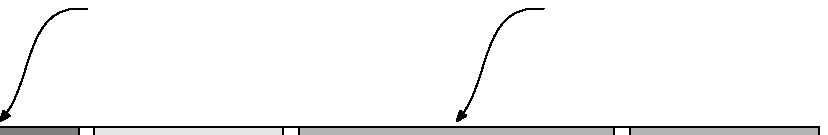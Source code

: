 % Show the basic layout of an ELF file.
%
% Copyright (c) 2006-2009 Joseph Koshy.  All rights reserved.
%
% Redistribution and use in source and binary forms, with or without
% modification, are permitted provided that the following conditions
% are met:
% 1. Redistributions of source code must retain the above copyright
%    notice, this list of conditions and the following disclaimer.
% 2. Redistributions in binary form must reproduce the above copyright
%    notice, this list of conditions and the following disclaimer in the
%    documentation and/or other materials provided with the distribution.
%
% This software is provided by Joseph Koshy ``as is'' and
% any express or implied warranties, including, but not limited to, the
% implied warranties of merchantability and fitness for a particular purpose
% are disclaimed.  in no event shall Joseph Koshy be liable
% for any direct, indirect, incidental, special, exemplary, or consequential
% damages (including, but not limited to, procurement of substitute goods
% or services; loss of use, data, or profits; or business interruption)
% however caused and on any theory of liability, whether in contract, strict
% liability, or tort (including negligence or otherwise) arising in any way
% out of the use of this software, even if advised of the possibility of
% such damage.
%
% $Id$
%
defaultfont:= "Times-Roman";
prologues:= 2;
u := 2cm;

input boxes

arrowoff = 2pt;						% offset for arrows
arrowangle = 135;

pair boxht, boxwd;

boxwd = (u,0);
boxht = (0,.5u);

def elflabel (expr p, off) (suffix pos, d) text $ =
  begingroup
    save n,q,wd,fudge,da; pair n; picture q;
    n = p + off; q = $ infont defaultfont;
    wd = xpart (lrcorner q - llcorner q) + labeloffset;	% width of underline
    label pos (q, n);
    if d = up:
      da = arrowangle; fudge = -arrowoff;
    else:
      da = -arrowangle; fudge = arrowoff;
    fi;
    drawarrow (n + (wd,0)) -- n {left} .. {dir da} (p + (0,fudge));
  endgroup
enddef;

def elfsegment (suffix b)(expr wd) text $ =
  boxit b ($);
  b.ne - b.nw = wd;
enddef;

beginfig(1);

  % Draw the ELF file's layout.
  boxjoin(a.ne=b.nw; a.se=b.sw);

  elfsegment (ehdr, boxwd) "EHDR";
  elfsegment (bl0, .1 boxwd);
  elfsegment (phdr, 1.2 boxwd) "PHDR";
  elfsegment (bl1, .1 boxwd);
  elfsegment (scnd, 2 boxwd) "SECTION DATA";
  elfsegment (bl2, .1 boxwd);
  elfsegment (shdr, 1.2 boxwd) " SHDR ";

  fill bpath ehdr withcolor .5 white;
  fill bpath phdr withcolor .9 white;
  fill bpath scnd withcolor .7 white;
  fill bpath shdr withcolor .7 white;

  drawboxed(ehdr,bl0,phdr,bl1,scnd,bl2,shdr);

  % Draw labels.
  elflabel (ehdr.n, (.5u,.75u), urt, down) "ELF Executable Header";
  elflabel (scnd.n, (.5u,.75u),  urt, down) "ELF Section Contents";
  elflabel (phdr.s, (.5u,-.75u), urt, up) "ELF Program Header Table";
  elflabel (shdr.s, (.5u,-.75u), urt, up) "ELF Section Header Table";

endfig;
end

